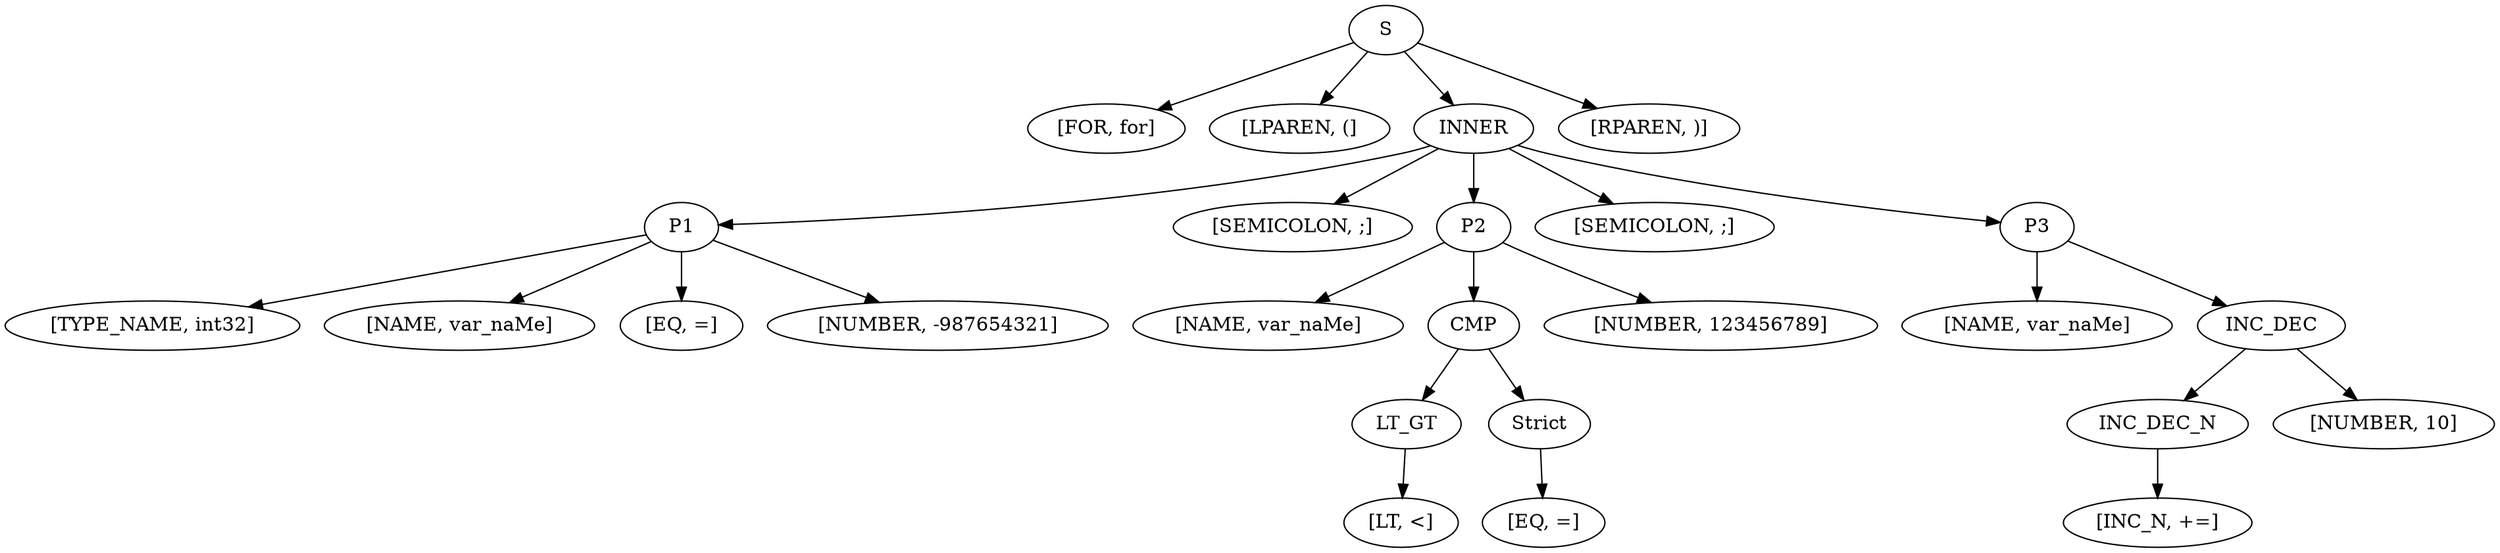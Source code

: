 digraph G {
0 [label = "S"]
1 [label = "[FOR, for]"]
0 -> 1
2 [label = "[LPAREN, (]"]
0 -> 2
3 [label = "INNER"]
0 -> 3
4 [label = "P1"]
3 -> 4
5 [label = "[TYPE_NAME, int32]"]
4 -> 5
6 [label = "[NAME, var_naMe]"]
4 -> 6
7 [label = "[EQ, =]"]
4 -> 7
8 [label = "[NUMBER, -987654321]"]
4 -> 8
9 [label = "[SEMICOLON, ;]"]
3 -> 9
10 [label = "P2"]
3 -> 10
11 [label = "[NAME, var_naMe]"]
10 -> 11
12 [label = "CMP"]
10 -> 12
13 [label = "LT_GT"]
12 -> 13
14 [label = "[LT, <]"]
13 -> 14
15 [label = "Strict"]
12 -> 15
16 [label = "[EQ, =]"]
15 -> 16
17 [label = "[NUMBER, 123456789]"]
10 -> 17
18 [label = "[SEMICOLON, ;]"]
3 -> 18
19 [label = "P3"]
3 -> 19
20 [label = "[NAME, var_naMe]"]
19 -> 20
21 [label = "INC_DEC"]
19 -> 21
22 [label = "INC_DEC_N"]
21 -> 22
23 [label = "[INC_N, +=]"]
22 -> 23
24 [label = "[NUMBER, 10]"]
21 -> 24
25 [label = "[RPAREN, )]"]
0 -> 25
}
